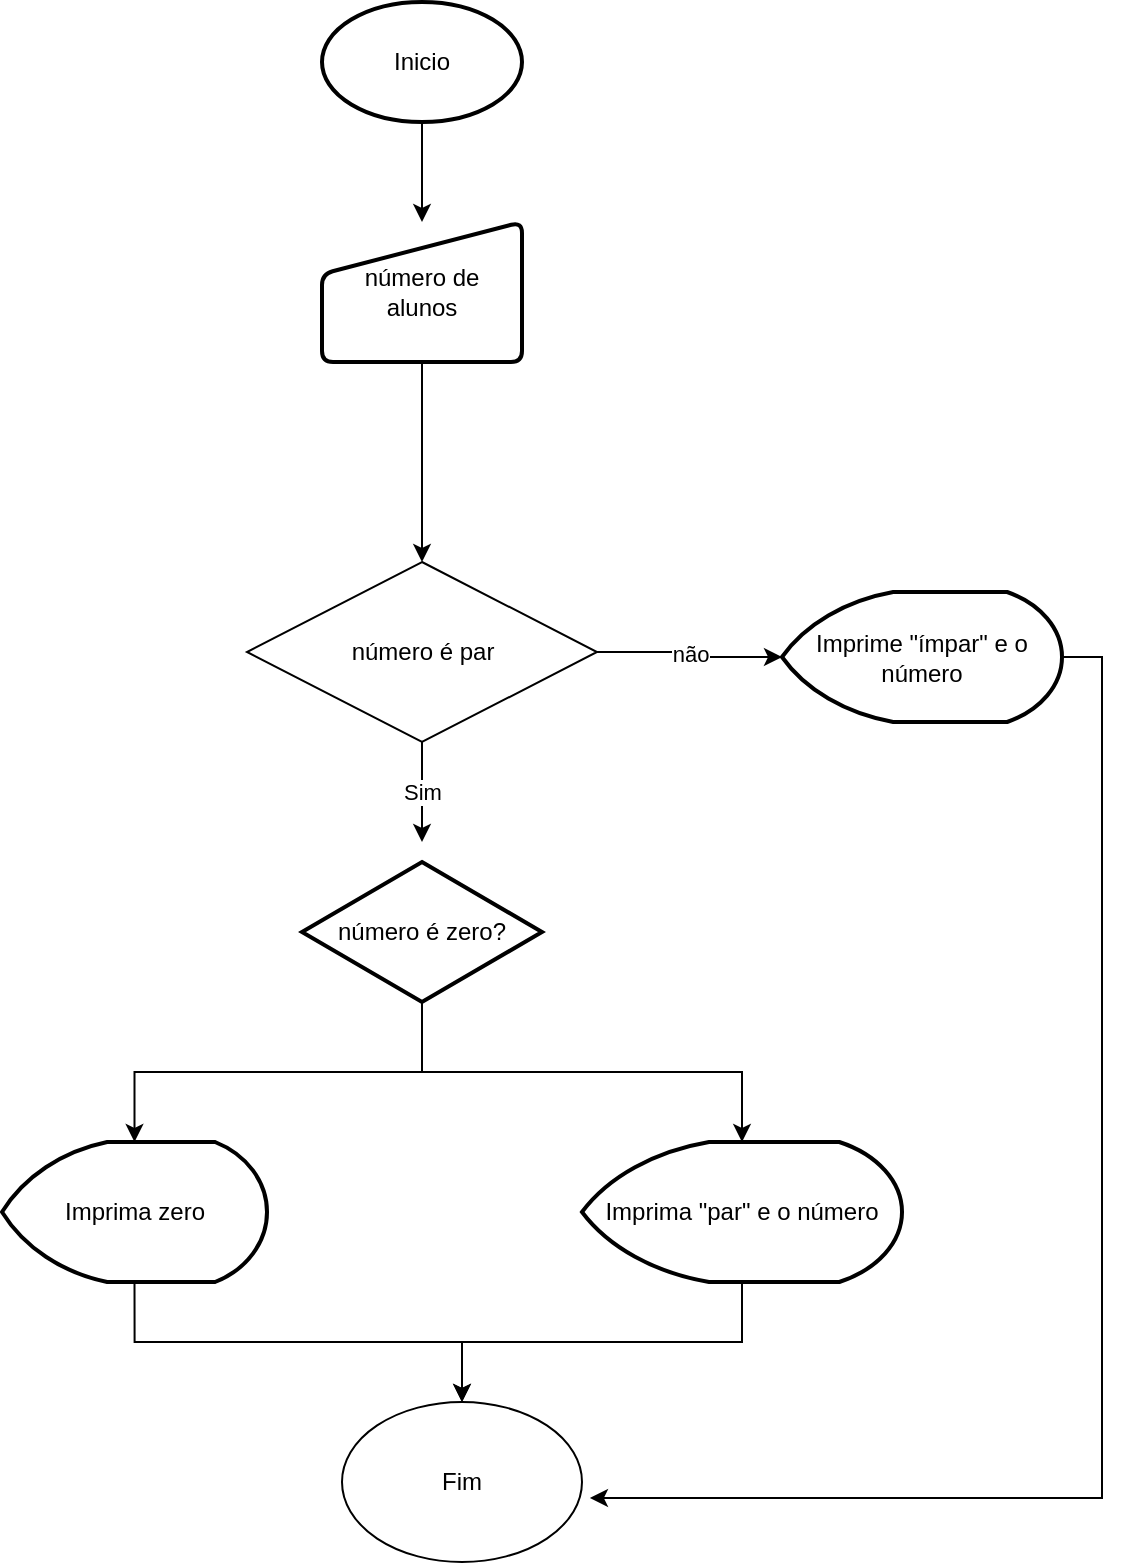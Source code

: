 <mxfile version="14.6.13" type="device"><diagram id="YeAt78ocRF5uGz3rv8Ms" name="Página-1"><mxGraphModel dx="1086" dy="806" grid="1" gridSize="10" guides="1" tooltips="1" connect="1" arrows="1" fold="1" page="1" pageScale="1" pageWidth="827" pageHeight="1169" math="0" shadow="0"><root><mxCell id="0"/><mxCell id="1" parent="0"/><mxCell id="a5rDx8wFmJtt3-Bo-5tQ-5" style="edgeStyle=orthogonalEdgeStyle;rounded=0;orthogonalLoop=1;jettySize=auto;html=1;" edge="1" parent="1" source="a5rDx8wFmJtt3-Bo-5tQ-6" target="a5rDx8wFmJtt3-Bo-5tQ-8"><mxGeometry relative="1" as="geometry"><mxPoint x="300" y="180" as="targetPoint"/></mxGeometry></mxCell><mxCell id="a5rDx8wFmJtt3-Bo-5tQ-6" value="Inicio" style="strokeWidth=2;html=1;shape=mxgraph.flowchart.start_1;whiteSpace=wrap;" vertex="1" parent="1"><mxGeometry x="250" y="30" width="100" height="60" as="geometry"/></mxCell><mxCell id="a5rDx8wFmJtt3-Bo-5tQ-7" style="edgeStyle=orthogonalEdgeStyle;rounded=0;orthogonalLoop=1;jettySize=auto;html=1;" edge="1" parent="1" source="a5rDx8wFmJtt3-Bo-5tQ-8"><mxGeometry relative="1" as="geometry"><mxPoint x="300" y="310" as="targetPoint"/></mxGeometry></mxCell><mxCell id="a5rDx8wFmJtt3-Bo-5tQ-8" value="número de&lt;br&gt;alunos" style="html=1;strokeWidth=2;shape=manualInput;whiteSpace=wrap;rounded=1;size=26;arcSize=11;" vertex="1" parent="1"><mxGeometry x="250" y="140" width="100" height="70" as="geometry"/></mxCell><mxCell id="a5rDx8wFmJtt3-Bo-5tQ-9" value="Sim" style="edgeStyle=orthogonalEdgeStyle;rounded=0;orthogonalLoop=1;jettySize=auto;html=1;" edge="1" parent="1"><mxGeometry relative="1" as="geometry"><mxPoint x="300" y="450" as="targetPoint"/><mxPoint x="300" y="400" as="sourcePoint"/></mxGeometry></mxCell><mxCell id="a5rDx8wFmJtt3-Bo-5tQ-33" value="não" style="edgeStyle=orthogonalEdgeStyle;rounded=0;orthogonalLoop=1;jettySize=auto;html=1;entryX=0;entryY=0.5;entryDx=0;entryDy=0;entryPerimeter=0;" edge="1" parent="1" source="a5rDx8wFmJtt3-Bo-5tQ-12" target="a5rDx8wFmJtt3-Bo-5tQ-32"><mxGeometry relative="1" as="geometry"/></mxCell><mxCell id="a5rDx8wFmJtt3-Bo-5tQ-12" value="número é par" style="rhombus;whiteSpace=wrap;html=1;" vertex="1" parent="1"><mxGeometry x="212.5" y="310" width="175" height="90" as="geometry"/></mxCell><mxCell id="a5rDx8wFmJtt3-Bo-5tQ-39" style="edgeStyle=orthogonalEdgeStyle;rounded=0;orthogonalLoop=1;jettySize=auto;html=1;exitX=0.5;exitY=1;exitDx=0;exitDy=0;exitPerimeter=0;" edge="1" parent="1" source="a5rDx8wFmJtt3-Bo-5tQ-16" target="a5rDx8wFmJtt3-Bo-5tQ-26"><mxGeometry relative="1" as="geometry"/></mxCell><mxCell id="a5rDx8wFmJtt3-Bo-5tQ-40" style="edgeStyle=orthogonalEdgeStyle;rounded=0;orthogonalLoop=1;jettySize=auto;html=1;exitX=0.5;exitY=1;exitDx=0;exitDy=0;exitPerimeter=0;" edge="1" parent="1" source="a5rDx8wFmJtt3-Bo-5tQ-16" target="a5rDx8wFmJtt3-Bo-5tQ-25"><mxGeometry relative="1" as="geometry"/></mxCell><mxCell id="a5rDx8wFmJtt3-Bo-5tQ-16" value="número é zero?" style="strokeWidth=2;html=1;shape=mxgraph.flowchart.decision;whiteSpace=wrap;" vertex="1" parent="1"><mxGeometry x="240" y="460" width="120" height="70" as="geometry"/></mxCell><mxCell id="a5rDx8wFmJtt3-Bo-5tQ-43" style="edgeStyle=orthogonalEdgeStyle;rounded=0;orthogonalLoop=1;jettySize=auto;html=1;entryX=0.5;entryY=0;entryDx=0;entryDy=0;" edge="1" parent="1" source="a5rDx8wFmJtt3-Bo-5tQ-25" target="a5rDx8wFmJtt3-Bo-5tQ-31"><mxGeometry relative="1" as="geometry"><Array as="points"><mxPoint x="460" y="700"/><mxPoint x="320" y="700"/></Array></mxGeometry></mxCell><mxCell id="a5rDx8wFmJtt3-Bo-5tQ-25" value="Imprima &quot;par&quot; e o número" style="strokeWidth=2;html=1;shape=mxgraph.flowchart.display;whiteSpace=wrap;" vertex="1" parent="1"><mxGeometry x="380" y="600" width="160" height="70" as="geometry"/></mxCell><mxCell id="a5rDx8wFmJtt3-Bo-5tQ-42" style="edgeStyle=orthogonalEdgeStyle;rounded=0;orthogonalLoop=1;jettySize=auto;html=1;exitX=0.5;exitY=1;exitDx=0;exitDy=0;exitPerimeter=0;entryX=0.5;entryY=0;entryDx=0;entryDy=0;" edge="1" parent="1" source="a5rDx8wFmJtt3-Bo-5tQ-26" target="a5rDx8wFmJtt3-Bo-5tQ-31"><mxGeometry relative="1" as="geometry"/></mxCell><mxCell id="a5rDx8wFmJtt3-Bo-5tQ-26" value="Imprima zero" style="strokeWidth=2;html=1;shape=mxgraph.flowchart.display;whiteSpace=wrap;" vertex="1" parent="1"><mxGeometry x="90" y="600" width="132.5" height="70" as="geometry"/></mxCell><mxCell id="a5rDx8wFmJtt3-Bo-5tQ-31" value="Fim" style="ellipse;whiteSpace=wrap;html=1;" vertex="1" parent="1"><mxGeometry x="260" y="730" width="120" height="80" as="geometry"/></mxCell><mxCell id="a5rDx8wFmJtt3-Bo-5tQ-41" style="edgeStyle=orthogonalEdgeStyle;rounded=0;orthogonalLoop=1;jettySize=auto;html=1;exitX=1;exitY=0.5;exitDx=0;exitDy=0;exitPerimeter=0;entryX=1.033;entryY=0.6;entryDx=0;entryDy=0;entryPerimeter=0;" edge="1" parent="1" source="a5rDx8wFmJtt3-Bo-5tQ-32" target="a5rDx8wFmJtt3-Bo-5tQ-31"><mxGeometry relative="1" as="geometry"><Array as="points"><mxPoint x="640" y="358"/><mxPoint x="640" y="778"/></Array></mxGeometry></mxCell><mxCell id="a5rDx8wFmJtt3-Bo-5tQ-32" value="Imprime &quot;ímpar&quot; e o número" style="strokeWidth=2;html=1;shape=mxgraph.flowchart.display;whiteSpace=wrap;" vertex="1" parent="1"><mxGeometry x="480" y="325" width="140" height="65" as="geometry"/></mxCell></root></mxGraphModel></diagram></mxfile>